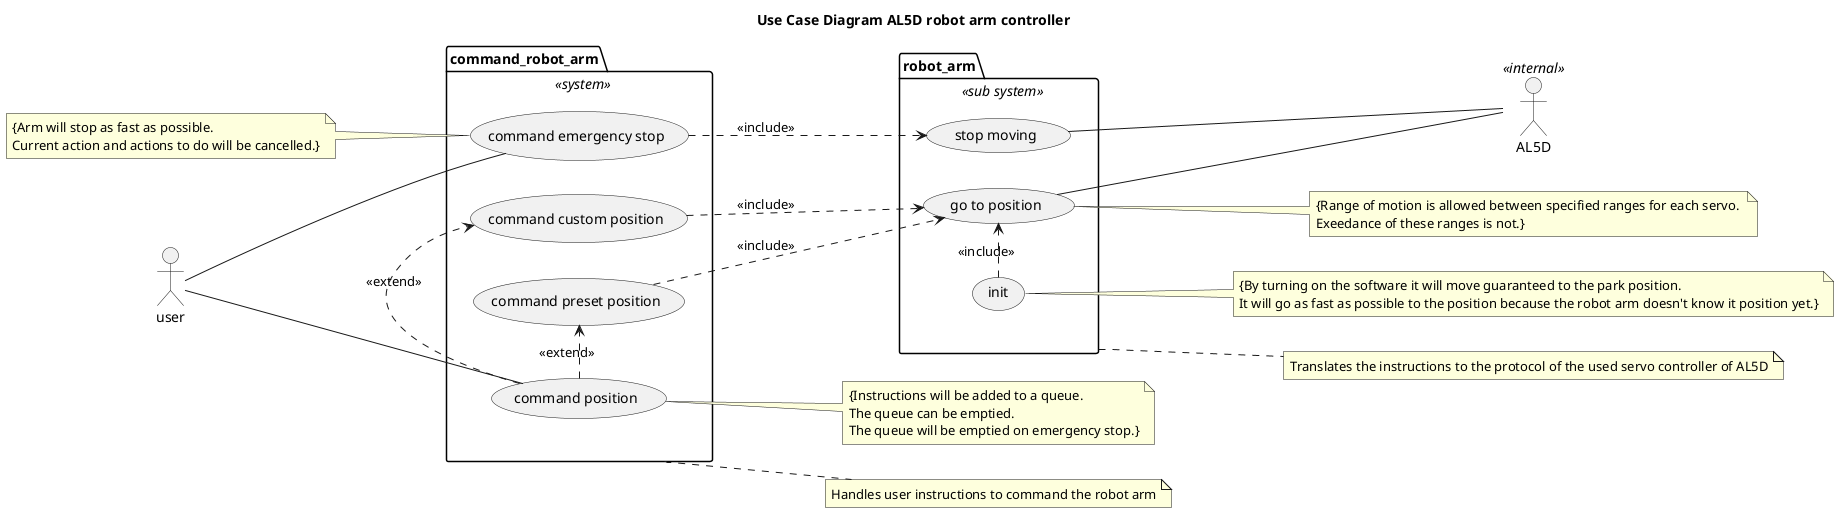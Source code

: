 @startuml Use Case Diagram AL5D robot arm controller
title Use Case Diagram AL5D robot arm controller

left to right direction
actor user
actor AL5D <<internal>>

note "{Range of motion is allowed between specified ranges for each servo. \nExeedance of these ranges is not.}" AS note_QoS_SAFETY_range_of_motion
note "{Arm will stop as fast as possible. \nCurrent action and actions to do will be cancelled.}" AS note_QoS_SAFETY_emergency_stop
note "{By turning on the software it will move guaranteed to the park position. \nIt will go as fast as possible to the position because the robot arm doesn't know it position yet.}" AS note_QoS_SAFETY_init

note "Handles user instructions to command the robot arm" AS note_command_robot_arm
note "Translates the instructions to the protocol of the used servo controller of AL5D" AS note_robot_arm
note "{Instructions will be added to a queue. \nThe queue can be emptied. \nThe queue will be emptied on emergency stop.}" AS note_QoS_EXTRA_queue

package command_robot_arm <<system>> {
    user -- (command position)
    user - (command emergency stop)
    
    (command position) .> (command custom position) : <<extend>>
    (command position) .> (command preset position) : <<extend>>

    (command emergency stop) .up- note_QoS_SAFETY_emergency_stop
    (command position) .- note_QoS_EXTRA_queue
}


package robot_arm <<sub system>> {
    (command custom position) ..> (go to position) : <<include>>
    (command preset position) ..> (go to position) : <<include>>
    (command emergency stop) ..> (stop moving) : <<include>>
    (go to position) -- AL5D
    (stop moving) - AL5D

    (init) .> (go to position) : <<include>>

    (init) .- note_QoS_SAFETY_init
    (go to position) .- note_QoS_SAFETY_range_of_motion
}

command_robot_arm .- note_command_robot_arm
robot_arm .- note_robot_arm

@enduml